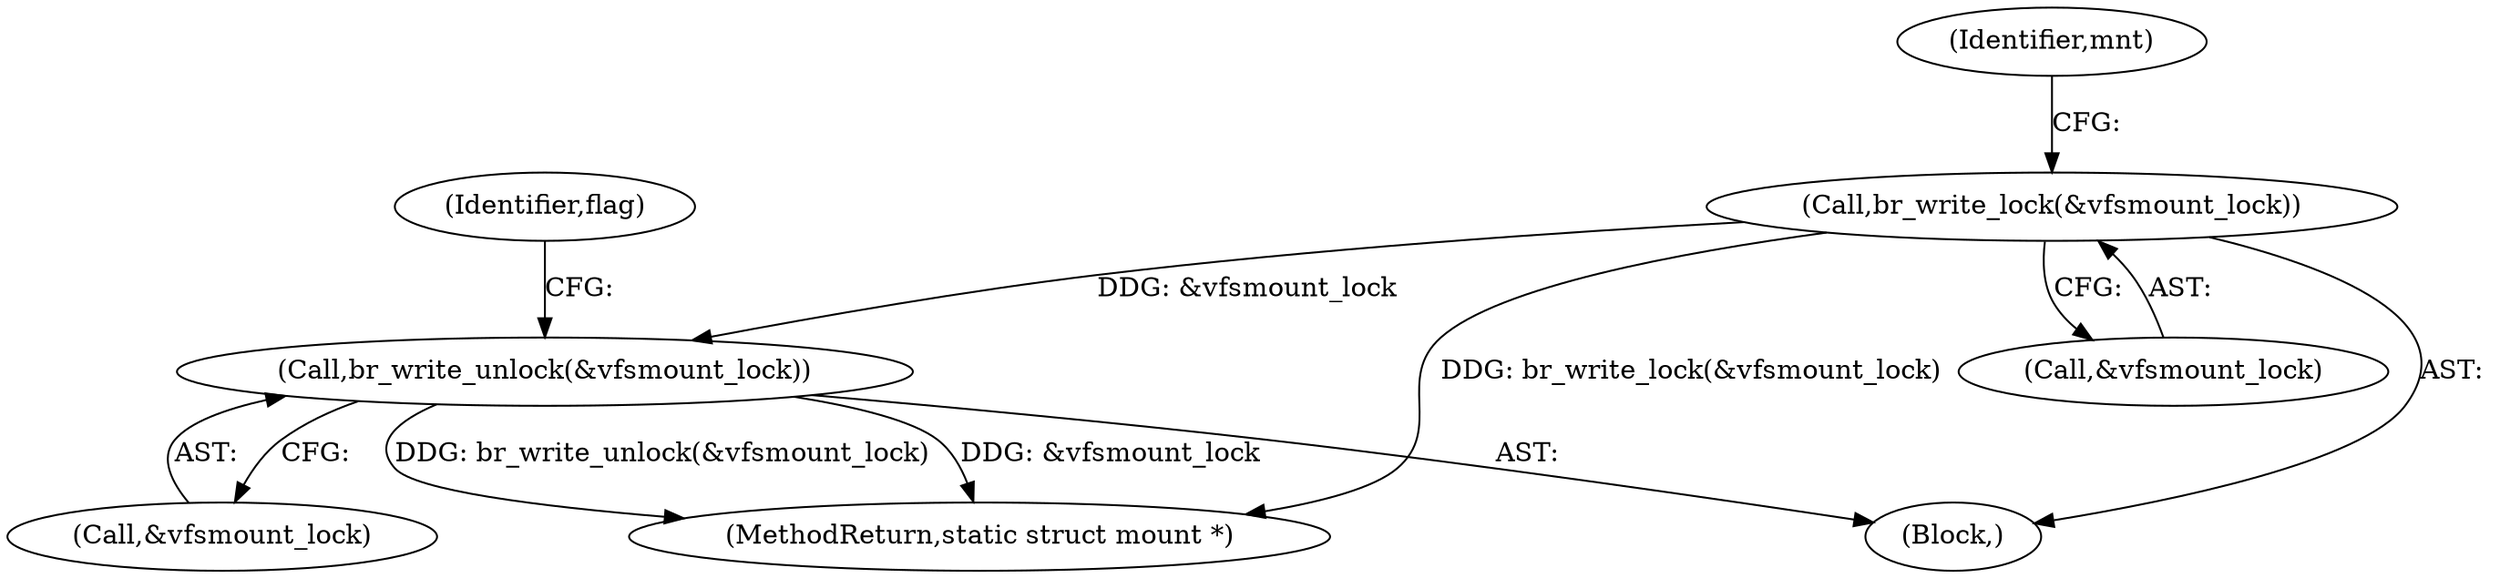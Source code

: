 digraph "0_linux_132c94e31b8bca8ea921f9f96a57d684fa4ae0a9@API" {
"1000235" [label="(Call,br_write_lock(&vfsmount_lock))"];
"1000247" [label="(Call,br_write_unlock(&vfsmount_lock))"];
"1000355" [label="(MethodReturn,static struct mount *)"];
"1000247" [label="(Call,br_write_unlock(&vfsmount_lock))"];
"1000253" [label="(Identifier,flag)"];
"1000107" [label="(Block,)"];
"1000235" [label="(Call,br_write_lock(&vfsmount_lock))"];
"1000236" [label="(Call,&vfsmount_lock)"];
"1000241" [label="(Identifier,mnt)"];
"1000248" [label="(Call,&vfsmount_lock)"];
"1000235" -> "1000107"  [label="AST: "];
"1000235" -> "1000236"  [label="CFG: "];
"1000236" -> "1000235"  [label="AST: "];
"1000241" -> "1000235"  [label="CFG: "];
"1000235" -> "1000355"  [label="DDG: br_write_lock(&vfsmount_lock)"];
"1000235" -> "1000247"  [label="DDG: &vfsmount_lock"];
"1000247" -> "1000107"  [label="AST: "];
"1000247" -> "1000248"  [label="CFG: "];
"1000248" -> "1000247"  [label="AST: "];
"1000253" -> "1000247"  [label="CFG: "];
"1000247" -> "1000355"  [label="DDG: &vfsmount_lock"];
"1000247" -> "1000355"  [label="DDG: br_write_unlock(&vfsmount_lock)"];
}
